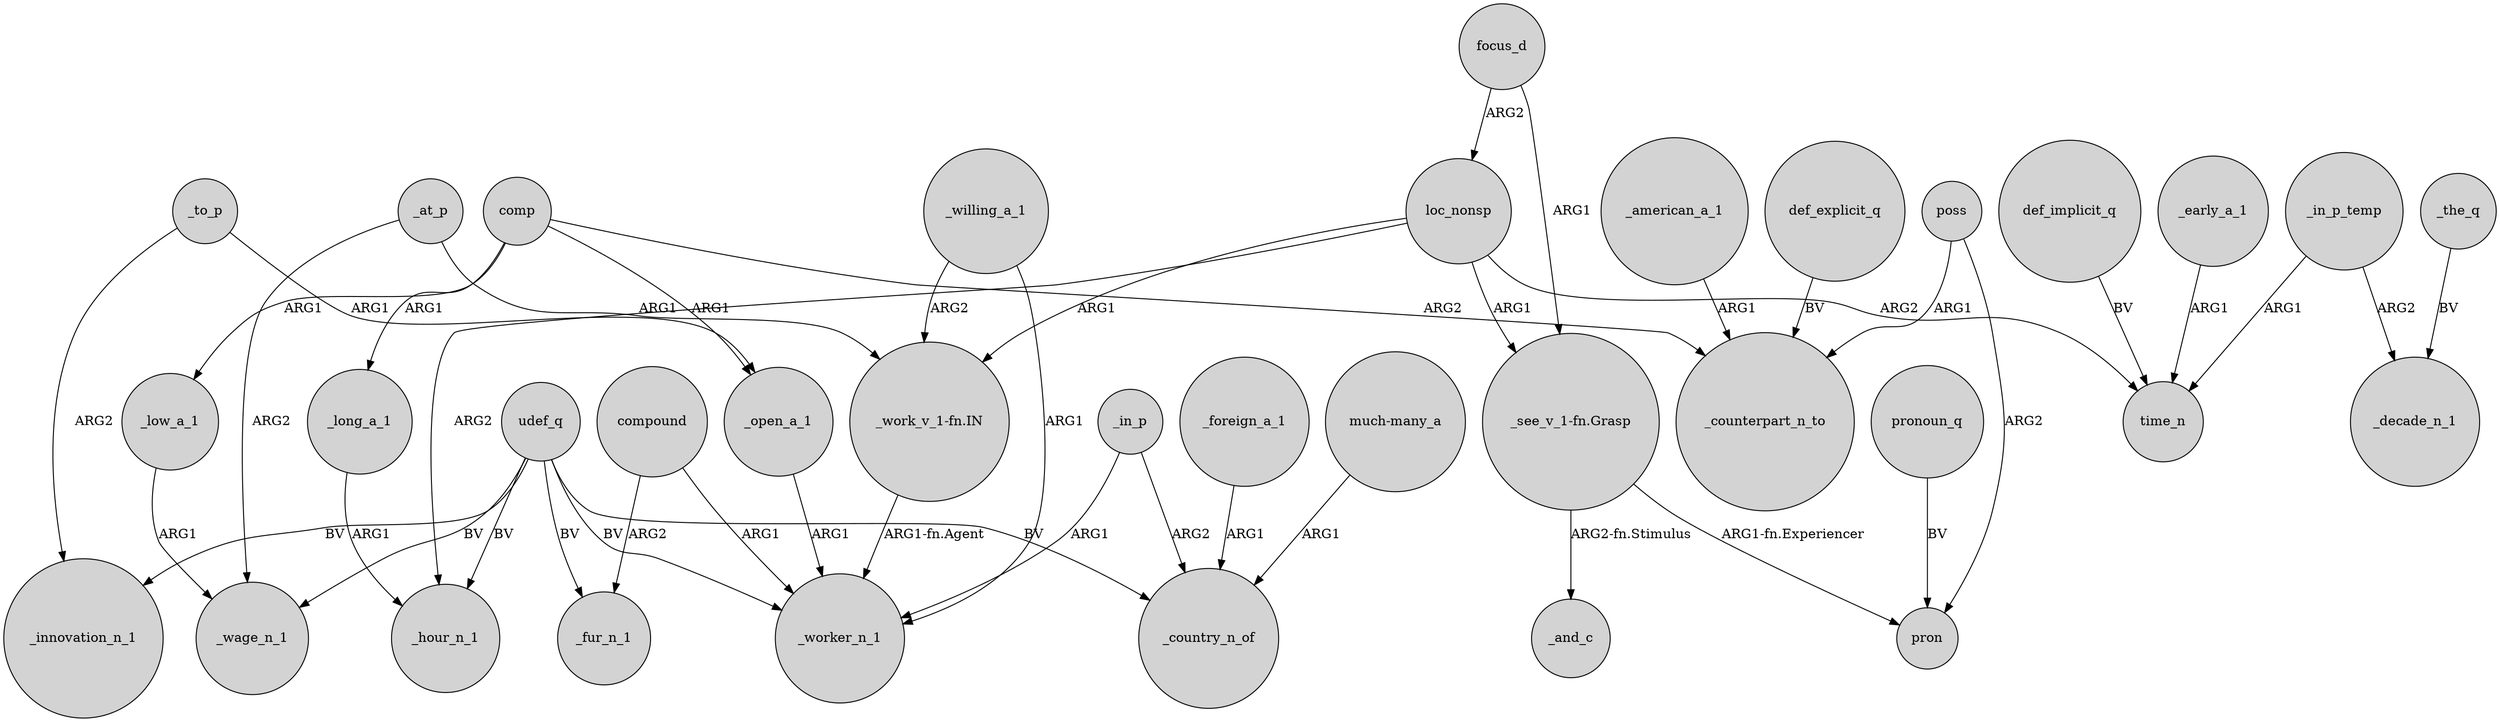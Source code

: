 digraph {
	node [shape=circle style=filled]
	focus_d -> loc_nonsp [label=ARG2]
	_willing_a_1 -> _worker_n_1 [label=ARG1]
	comp -> _open_a_1 [label=ARG1]
	_willing_a_1 -> "_work_v_1-fn.IN" [label=ARG2]
	"_work_v_1-fn.IN" -> _worker_n_1 [label="ARG1-fn.Agent"]
	poss -> pron [label=ARG2]
	udef_q -> _wage_n_1 [label=BV]
	loc_nonsp -> _hour_n_1 [label=ARG2]
	_american_a_1 -> _counterpart_n_to [label=ARG1]
	"_see_v_1-fn.Grasp" -> _and_c [label="ARG2-fn.Stimulus"]
	comp -> _long_a_1 [label=ARG1]
	_to_p -> _innovation_n_1 [label=ARG2]
	udef_q -> _worker_n_1 [label=BV]
	udef_q -> _hour_n_1 [label=BV]
	_in_p -> _country_n_of [label=ARG2]
	"much-many_a" -> _country_n_of [label=ARG1]
	udef_q -> _innovation_n_1 [label=BV]
	comp -> _counterpart_n_to [label=ARG2]
	_at_p -> "_work_v_1-fn.IN" [label=ARG1]
	loc_nonsp -> time_n [label=ARG2]
	_in_p_temp -> _decade_n_1 [label=ARG2]
	udef_q -> _country_n_of [label=BV]
	pronoun_q -> pron [label=BV]
	_open_a_1 -> _worker_n_1 [label=ARG1]
	compound -> _fur_n_1 [label=ARG2]
	comp -> _low_a_1 [label=ARG1]
	_to_p -> _open_a_1 [label=ARG1]
	focus_d -> "_see_v_1-fn.Grasp" [label=ARG1]
	_foreign_a_1 -> _country_n_of [label=ARG1]
	loc_nonsp -> "_see_v_1-fn.Grasp" [label=ARG1]
	udef_q -> _fur_n_1 [label=BV]
	_early_a_1 -> time_n [label=ARG1]
	def_explicit_q -> _counterpart_n_to [label=BV]
	_the_q -> _decade_n_1 [label=BV]
	loc_nonsp -> "_work_v_1-fn.IN" [label=ARG1]
	"_see_v_1-fn.Grasp" -> pron [label="ARG1-fn.Experiencer"]
	compound -> _worker_n_1 [label=ARG1]
	_in_p_temp -> time_n [label=ARG1]
	_in_p -> _worker_n_1 [label=ARG1]
	_at_p -> _wage_n_1 [label=ARG2]
	poss -> _counterpart_n_to [label=ARG1]
	def_implicit_q -> time_n [label=BV]
	_long_a_1 -> _hour_n_1 [label=ARG1]
	_low_a_1 -> _wage_n_1 [label=ARG1]
}
